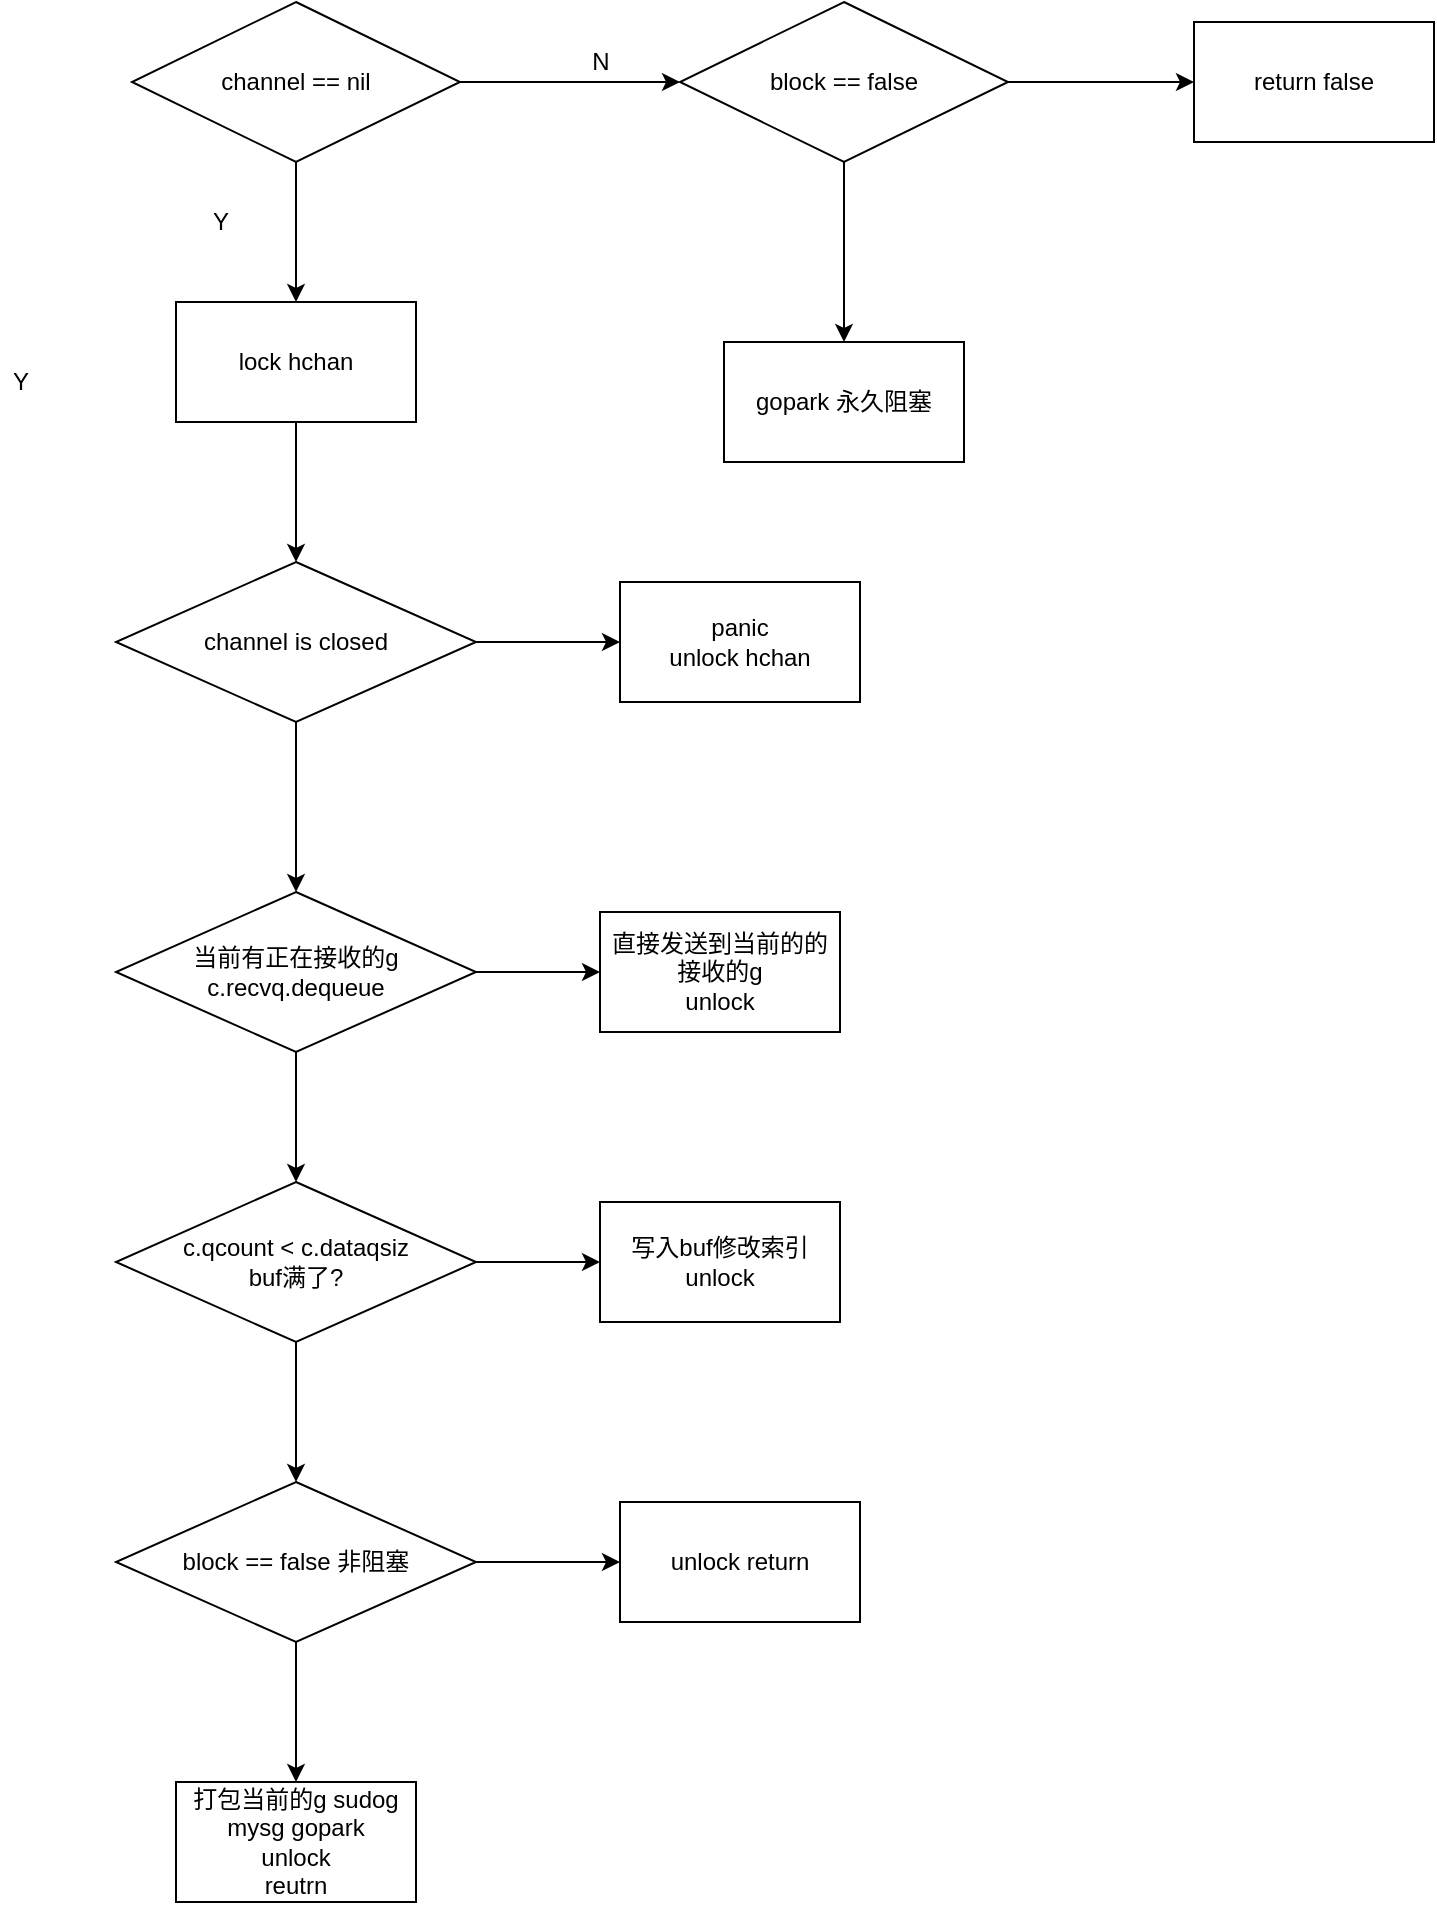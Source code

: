 <mxfile version="14.6.13" type="device"><diagram id="t3VYaMAUruS83DCtgMF2" name="第 1 页"><mxGraphModel dx="946" dy="623" grid="1" gridSize="10" guides="1" tooltips="1" connect="1" arrows="1" fold="1" page="1" pageScale="1" pageWidth="827" pageHeight="1169" math="0" shadow="0"><root><mxCell id="0"/><mxCell id="1" parent="0"/><mxCell id="zlguwVjpvjW53lbs_KpJ-3" value="" style="edgeStyle=orthogonalEdgeStyle;rounded=0;orthogonalLoop=1;jettySize=auto;html=1;" edge="1" parent="1" source="zlguwVjpvjW53lbs_KpJ-1" target="zlguwVjpvjW53lbs_KpJ-2"><mxGeometry relative="1" as="geometry"/></mxCell><mxCell id="zlguwVjpvjW53lbs_KpJ-12" value="" style="edgeStyle=orthogonalEdgeStyle;rounded=0;orthogonalLoop=1;jettySize=auto;html=1;" edge="1" parent="1" source="zlguwVjpvjW53lbs_KpJ-1" target="zlguwVjpvjW53lbs_KpJ-11"><mxGeometry relative="1" as="geometry"/></mxCell><mxCell id="zlguwVjpvjW53lbs_KpJ-1" value="channel == nil" style="rhombus;whiteSpace=wrap;html=1;" vertex="1" parent="1"><mxGeometry x="296" y="140" width="164" height="80" as="geometry"/></mxCell><mxCell id="zlguwVjpvjW53lbs_KpJ-5" value="" style="edgeStyle=orthogonalEdgeStyle;rounded=0;orthogonalLoop=1;jettySize=auto;html=1;" edge="1" parent="1" source="zlguwVjpvjW53lbs_KpJ-2" target="zlguwVjpvjW53lbs_KpJ-4"><mxGeometry relative="1" as="geometry"/></mxCell><mxCell id="zlguwVjpvjW53lbs_KpJ-7" value="" style="edgeStyle=orthogonalEdgeStyle;rounded=0;orthogonalLoop=1;jettySize=auto;html=1;" edge="1" parent="1" source="zlguwVjpvjW53lbs_KpJ-2" target="zlguwVjpvjW53lbs_KpJ-6"><mxGeometry relative="1" as="geometry"/></mxCell><mxCell id="zlguwVjpvjW53lbs_KpJ-2" value="block == false" style="rhombus;whiteSpace=wrap;html=1;" vertex="1" parent="1"><mxGeometry x="570" y="140" width="164" height="80" as="geometry"/></mxCell><mxCell id="zlguwVjpvjW53lbs_KpJ-4" value="return false" style="whiteSpace=wrap;html=1;" vertex="1" parent="1"><mxGeometry x="827" y="150" width="120" height="60" as="geometry"/></mxCell><mxCell id="zlguwVjpvjW53lbs_KpJ-6" value="gopark 永久阻塞" style="whiteSpace=wrap;html=1;" vertex="1" parent="1"><mxGeometry x="592" y="310" width="120" height="60" as="geometry"/></mxCell><mxCell id="zlguwVjpvjW53lbs_KpJ-8" value="Y" style="text;html=1;align=center;verticalAlign=middle;resizable=0;points=[];autosize=1;strokeColor=none;" vertex="1" parent="1"><mxGeometry x="230" y="320" width="20" height="20" as="geometry"/></mxCell><mxCell id="zlguwVjpvjW53lbs_KpJ-9" value="N" style="text;html=1;align=center;verticalAlign=middle;resizable=0;points=[];autosize=1;strokeColor=none;" vertex="1" parent="1"><mxGeometry x="520" y="160" width="20" height="20" as="geometry"/></mxCell><mxCell id="zlguwVjpvjW53lbs_KpJ-10" value="Y" style="text;html=1;align=center;verticalAlign=middle;resizable=0;points=[];autosize=1;strokeColor=none;" vertex="1" parent="1"><mxGeometry x="330" y="240" width="20" height="20" as="geometry"/></mxCell><mxCell id="zlguwVjpvjW53lbs_KpJ-14" value="" style="edgeStyle=orthogonalEdgeStyle;rounded=0;orthogonalLoop=1;jettySize=auto;html=1;" edge="1" parent="1" source="zlguwVjpvjW53lbs_KpJ-11" target="zlguwVjpvjW53lbs_KpJ-13"><mxGeometry relative="1" as="geometry"/></mxCell><mxCell id="zlguwVjpvjW53lbs_KpJ-11" value="lock hchan" style="whiteSpace=wrap;html=1;" vertex="1" parent="1"><mxGeometry x="318" y="290" width="120" height="60" as="geometry"/></mxCell><mxCell id="zlguwVjpvjW53lbs_KpJ-16" value="" style="edgeStyle=orthogonalEdgeStyle;rounded=0;orthogonalLoop=1;jettySize=auto;html=1;" edge="1" parent="1" source="zlguwVjpvjW53lbs_KpJ-13" target="zlguwVjpvjW53lbs_KpJ-15"><mxGeometry relative="1" as="geometry"/></mxCell><mxCell id="zlguwVjpvjW53lbs_KpJ-18" value="" style="edgeStyle=orthogonalEdgeStyle;rounded=0;orthogonalLoop=1;jettySize=auto;html=1;" edge="1" parent="1" source="zlguwVjpvjW53lbs_KpJ-13" target="zlguwVjpvjW53lbs_KpJ-17"><mxGeometry relative="1" as="geometry"/></mxCell><mxCell id="zlguwVjpvjW53lbs_KpJ-13" value="channel is closed" style="rhombus;whiteSpace=wrap;html=1;" vertex="1" parent="1"><mxGeometry x="288" y="420" width="180" height="80" as="geometry"/></mxCell><mxCell id="zlguwVjpvjW53lbs_KpJ-15" value="panic&lt;br&gt;unlock hchan" style="whiteSpace=wrap;html=1;" vertex="1" parent="1"><mxGeometry x="540" y="430" width="120" height="60" as="geometry"/></mxCell><mxCell id="zlguwVjpvjW53lbs_KpJ-20" value="" style="edgeStyle=orthogonalEdgeStyle;rounded=0;orthogonalLoop=1;jettySize=auto;html=1;" edge="1" parent="1" source="zlguwVjpvjW53lbs_KpJ-17" target="zlguwVjpvjW53lbs_KpJ-19"><mxGeometry relative="1" as="geometry"/></mxCell><mxCell id="zlguwVjpvjW53lbs_KpJ-22" value="" style="edgeStyle=orthogonalEdgeStyle;rounded=0;orthogonalLoop=1;jettySize=auto;html=1;" edge="1" parent="1" source="zlguwVjpvjW53lbs_KpJ-17" target="zlguwVjpvjW53lbs_KpJ-21"><mxGeometry relative="1" as="geometry"/></mxCell><mxCell id="zlguwVjpvjW53lbs_KpJ-17" value="当前有正在接收的g&lt;br&gt;c.recvq.dequeue" style="rhombus;whiteSpace=wrap;html=1;" vertex="1" parent="1"><mxGeometry x="288" y="585" width="180" height="80" as="geometry"/></mxCell><mxCell id="zlguwVjpvjW53lbs_KpJ-19" value="直接发送到当前的的接收的g&lt;br&gt;unlock" style="whiteSpace=wrap;html=1;" vertex="1" parent="1"><mxGeometry x="530" y="595" width="120" height="60" as="geometry"/></mxCell><mxCell id="zlguwVjpvjW53lbs_KpJ-24" value="" style="edgeStyle=orthogonalEdgeStyle;rounded=0;orthogonalLoop=1;jettySize=auto;html=1;" edge="1" parent="1" source="zlguwVjpvjW53lbs_KpJ-21" target="zlguwVjpvjW53lbs_KpJ-23"><mxGeometry relative="1" as="geometry"/></mxCell><mxCell id="zlguwVjpvjW53lbs_KpJ-26" value="" style="edgeStyle=orthogonalEdgeStyle;rounded=0;orthogonalLoop=1;jettySize=auto;html=1;" edge="1" parent="1" source="zlguwVjpvjW53lbs_KpJ-21" target="zlguwVjpvjW53lbs_KpJ-25"><mxGeometry relative="1" as="geometry"/></mxCell><mxCell id="zlguwVjpvjW53lbs_KpJ-21" value="c.qcount &amp;lt; c.dataqsiz&lt;br&gt;buf满了?" style="rhombus;whiteSpace=wrap;html=1;" vertex="1" parent="1"><mxGeometry x="288" y="730" width="180" height="80" as="geometry"/></mxCell><mxCell id="zlguwVjpvjW53lbs_KpJ-23" value="写入buf修改索引&lt;br&gt;unlock" style="whiteSpace=wrap;html=1;" vertex="1" parent="1"><mxGeometry x="530" y="740" width="120" height="60" as="geometry"/></mxCell><mxCell id="zlguwVjpvjW53lbs_KpJ-28" value="" style="edgeStyle=orthogonalEdgeStyle;rounded=0;orthogonalLoop=1;jettySize=auto;html=1;" edge="1" parent="1" source="zlguwVjpvjW53lbs_KpJ-25" target="zlguwVjpvjW53lbs_KpJ-27"><mxGeometry relative="1" as="geometry"/></mxCell><mxCell id="zlguwVjpvjW53lbs_KpJ-32" value="" style="edgeStyle=orthogonalEdgeStyle;rounded=0;orthogonalLoop=1;jettySize=auto;html=1;" edge="1" parent="1" source="zlguwVjpvjW53lbs_KpJ-25" target="zlguwVjpvjW53lbs_KpJ-31"><mxGeometry relative="1" as="geometry"/></mxCell><mxCell id="zlguwVjpvjW53lbs_KpJ-25" value="block == false 非阻塞" style="rhombus;whiteSpace=wrap;html=1;" vertex="1" parent="1"><mxGeometry x="288" y="880" width="180" height="80" as="geometry"/></mxCell><mxCell id="zlguwVjpvjW53lbs_KpJ-27" value="unlock return" style="whiteSpace=wrap;html=1;" vertex="1" parent="1"><mxGeometry x="540" y="890" width="120" height="60" as="geometry"/></mxCell><mxCell id="zlguwVjpvjW53lbs_KpJ-31" value="打包当前的g sudog&lt;br&gt;mysg gopark&lt;br&gt;unlock&lt;br&gt;reutrn" style="whiteSpace=wrap;html=1;" vertex="1" parent="1"><mxGeometry x="318" y="1030" width="120" height="60" as="geometry"/></mxCell></root></mxGraphModel></diagram></mxfile>